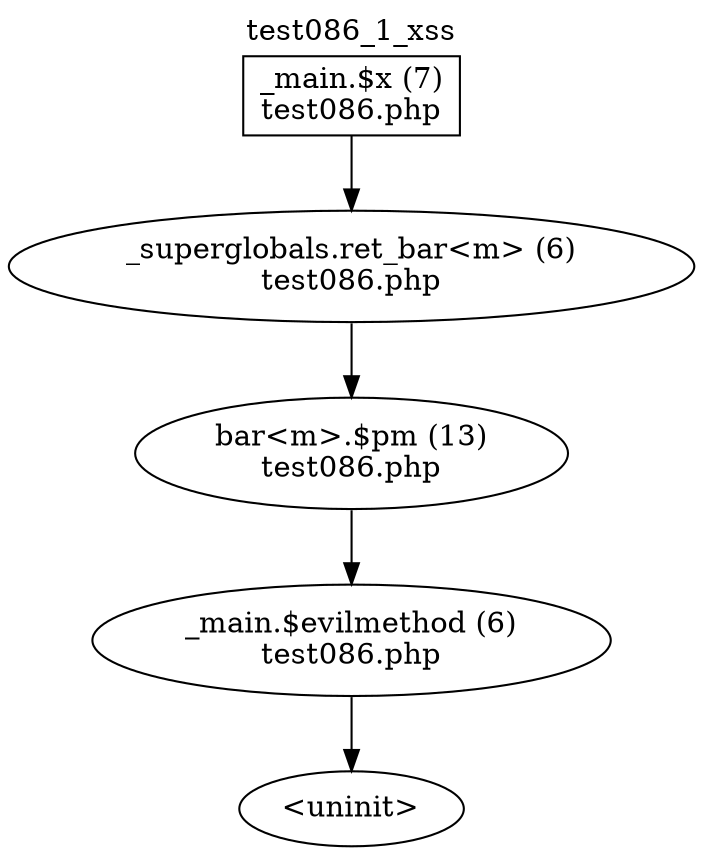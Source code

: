 digraph cfg {
  label="test086_1_xss";
  labelloc=t;
  n1 [shape=box, label="_main.$x (7)\ntest086.php"];
  n2 [shape=ellipse, label="_superglobals.ret_bar<m> (6)\ntest086.php"];
  n3 [shape=ellipse, label="bar<m>.$pm (13)\ntest086.php"];
  n4 [shape=ellipse, label="_main.$evilmethod (6)\ntest086.php"];
  n5 [shape=ellipse, label="<uninit>"];
  n1 -> n2;
  n2 -> n3;
  n3 -> n4;
  n4 -> n5;
}
